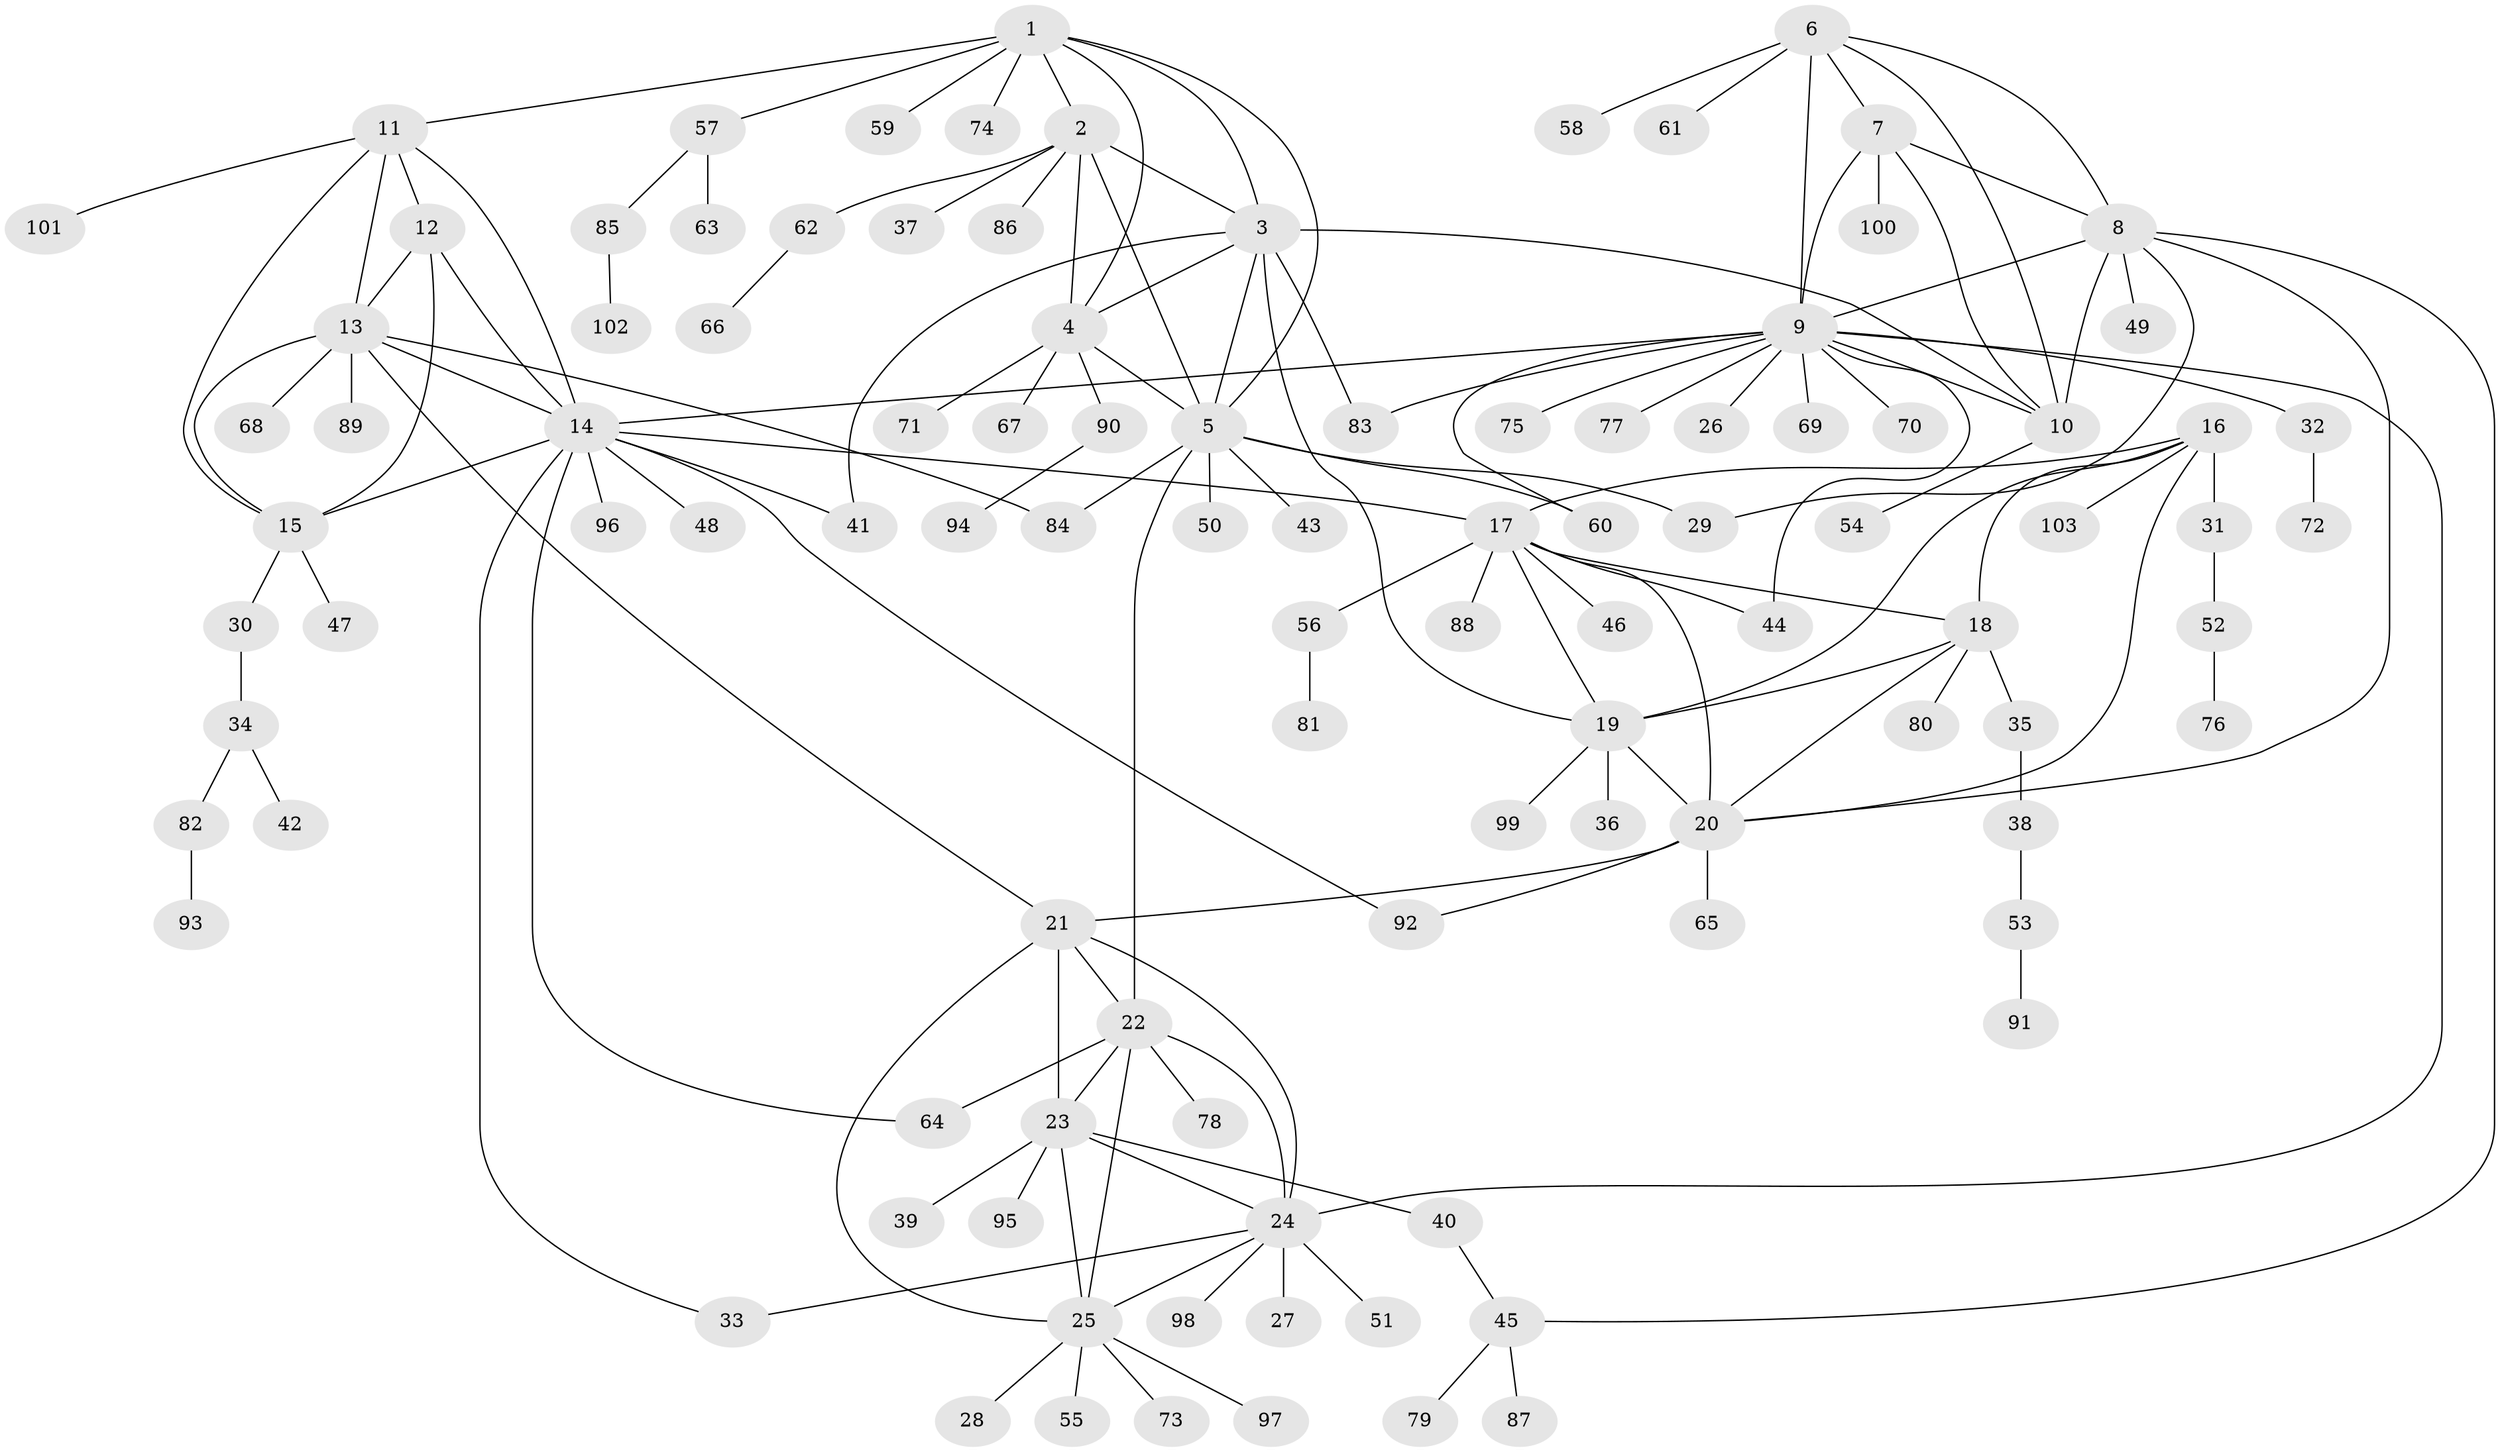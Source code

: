 // Generated by graph-tools (version 1.1) at 2025/11/02/27/25 16:11:33]
// undirected, 103 vertices, 148 edges
graph export_dot {
graph [start="1"]
  node [color=gray90,style=filled];
  1;
  2;
  3;
  4;
  5;
  6;
  7;
  8;
  9;
  10;
  11;
  12;
  13;
  14;
  15;
  16;
  17;
  18;
  19;
  20;
  21;
  22;
  23;
  24;
  25;
  26;
  27;
  28;
  29;
  30;
  31;
  32;
  33;
  34;
  35;
  36;
  37;
  38;
  39;
  40;
  41;
  42;
  43;
  44;
  45;
  46;
  47;
  48;
  49;
  50;
  51;
  52;
  53;
  54;
  55;
  56;
  57;
  58;
  59;
  60;
  61;
  62;
  63;
  64;
  65;
  66;
  67;
  68;
  69;
  70;
  71;
  72;
  73;
  74;
  75;
  76;
  77;
  78;
  79;
  80;
  81;
  82;
  83;
  84;
  85;
  86;
  87;
  88;
  89;
  90;
  91;
  92;
  93;
  94;
  95;
  96;
  97;
  98;
  99;
  100;
  101;
  102;
  103;
  1 -- 2;
  1 -- 3;
  1 -- 4;
  1 -- 5;
  1 -- 11;
  1 -- 57;
  1 -- 59;
  1 -- 74;
  2 -- 3;
  2 -- 4;
  2 -- 5;
  2 -- 37;
  2 -- 62;
  2 -- 86;
  3 -- 4;
  3 -- 5;
  3 -- 10;
  3 -- 19;
  3 -- 41;
  3 -- 83;
  4 -- 5;
  4 -- 67;
  4 -- 71;
  4 -- 90;
  5 -- 22;
  5 -- 29;
  5 -- 43;
  5 -- 50;
  5 -- 60;
  5 -- 84;
  6 -- 7;
  6 -- 8;
  6 -- 9;
  6 -- 10;
  6 -- 58;
  6 -- 61;
  7 -- 8;
  7 -- 9;
  7 -- 10;
  7 -- 100;
  8 -- 9;
  8 -- 10;
  8 -- 20;
  8 -- 29;
  8 -- 45;
  8 -- 49;
  9 -- 10;
  9 -- 14;
  9 -- 24;
  9 -- 26;
  9 -- 32;
  9 -- 44;
  9 -- 60;
  9 -- 69;
  9 -- 70;
  9 -- 75;
  9 -- 77;
  9 -- 83;
  10 -- 54;
  11 -- 12;
  11 -- 13;
  11 -- 14;
  11 -- 15;
  11 -- 101;
  12 -- 13;
  12 -- 14;
  12 -- 15;
  13 -- 14;
  13 -- 15;
  13 -- 21;
  13 -- 68;
  13 -- 84;
  13 -- 89;
  14 -- 15;
  14 -- 17;
  14 -- 33;
  14 -- 41;
  14 -- 48;
  14 -- 64;
  14 -- 92;
  14 -- 96;
  15 -- 30;
  15 -- 47;
  16 -- 17;
  16 -- 18;
  16 -- 19;
  16 -- 20;
  16 -- 31;
  16 -- 103;
  17 -- 18;
  17 -- 19;
  17 -- 20;
  17 -- 44;
  17 -- 46;
  17 -- 56;
  17 -- 88;
  18 -- 19;
  18 -- 20;
  18 -- 35;
  18 -- 80;
  19 -- 20;
  19 -- 36;
  19 -- 99;
  20 -- 21;
  20 -- 65;
  20 -- 92;
  21 -- 22;
  21 -- 23;
  21 -- 24;
  21 -- 25;
  22 -- 23;
  22 -- 24;
  22 -- 25;
  22 -- 64;
  22 -- 78;
  23 -- 24;
  23 -- 25;
  23 -- 39;
  23 -- 40;
  23 -- 95;
  24 -- 25;
  24 -- 27;
  24 -- 33;
  24 -- 51;
  24 -- 98;
  25 -- 28;
  25 -- 55;
  25 -- 73;
  25 -- 97;
  30 -- 34;
  31 -- 52;
  32 -- 72;
  34 -- 42;
  34 -- 82;
  35 -- 38;
  38 -- 53;
  40 -- 45;
  45 -- 79;
  45 -- 87;
  52 -- 76;
  53 -- 91;
  56 -- 81;
  57 -- 63;
  57 -- 85;
  62 -- 66;
  82 -- 93;
  85 -- 102;
  90 -- 94;
}
